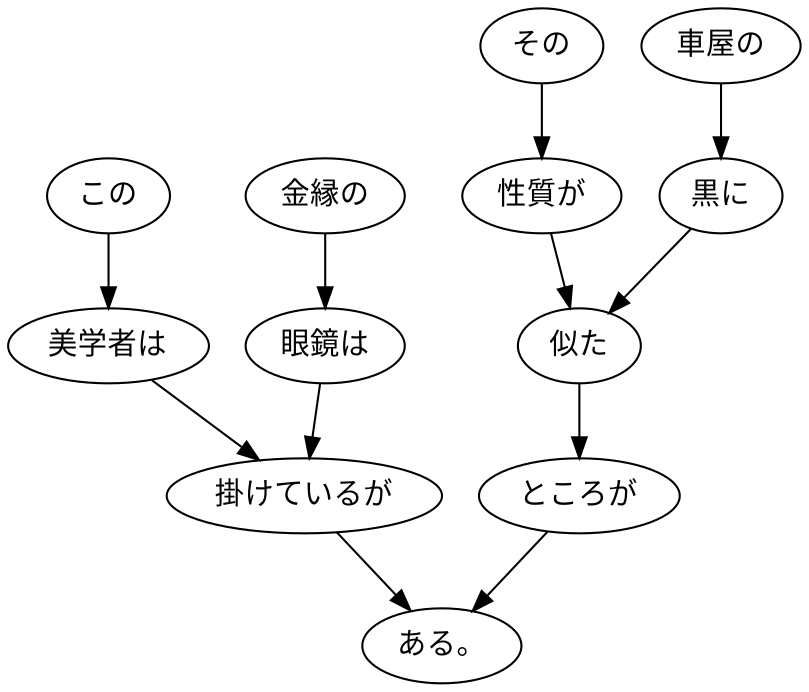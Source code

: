 digraph graph313 {
	node0 [label="この"];
	node1 [label="美学者は"];
	node2 [label="金縁の"];
	node3 [label="眼鏡は"];
	node4 [label="掛けているが"];
	node5 [label="その"];
	node6 [label="性質が"];
	node7 [label="車屋の"];
	node8 [label="黒に"];
	node9 [label="似た"];
	node10 [label="ところが"];
	node11 [label="ある。"];
	node0 -> node1;
	node1 -> node4;
	node2 -> node3;
	node3 -> node4;
	node4 -> node11;
	node5 -> node6;
	node6 -> node9;
	node7 -> node8;
	node8 -> node9;
	node9 -> node10;
	node10 -> node11;
}
